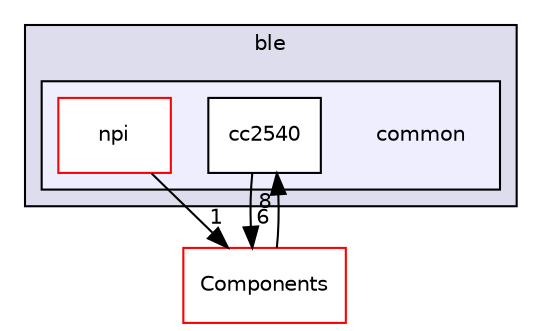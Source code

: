 digraph "C:/Work.git/ble/BLE-CC254x-1.4.0/Projects/ble/common" {
  compound=true
  node [ fontsize="10", fontname="Helvetica"];
  edge [ labelfontsize="10", labelfontname="Helvetica"];
  subgraph clusterdir_116175837578d417cf55547b959ccd07 {
    graph [ bgcolor="#ddddee", pencolor="black", label="ble" fontname="Helvetica", fontsize="10", URL="dir_116175837578d417cf55547b959ccd07.html"]
  subgraph clusterdir_75d9d4b6f44aa532429bfdb05dd9374d {
    graph [ bgcolor="#eeeeff", pencolor="black", label="" URL="dir_75d9d4b6f44aa532429bfdb05dd9374d.html"];
    dir_75d9d4b6f44aa532429bfdb05dd9374d [shape=plaintext label="common"];
    dir_0e72bd9cdd52f229215a01655497c075 [shape=box label="cc2540" color="black" fillcolor="white" style="filled" URL="dir_0e72bd9cdd52f229215a01655497c075.html"];
    dir_52c83aed487dfb22f6f2abd1ebdba7f6 [shape=box label="npi" color="red" fillcolor="white" style="filled" URL="dir_52c83aed487dfb22f6f2abd1ebdba7f6.html"];
  }
  }
  dir_7a2b63247ca617f0e1ef727740be8a23 [shape=box label="Components" fillcolor="white" style="filled" color="red" URL="dir_7a2b63247ca617f0e1ef727740be8a23.html"];
  dir_7a2b63247ca617f0e1ef727740be8a23->dir_0e72bd9cdd52f229215a01655497c075 [headlabel="8", labeldistance=1.5 headhref="dir_000001_000050.html"];
  dir_0e72bd9cdd52f229215a01655497c075->dir_7a2b63247ca617f0e1ef727740be8a23 [headlabel="6", labeldistance=1.5 headhref="dir_000050_000001.html"];
  dir_52c83aed487dfb22f6f2abd1ebdba7f6->dir_7a2b63247ca617f0e1ef727740be8a23 [headlabel="1", labeldistance=1.5 headhref="dir_000051_000001.html"];
}
